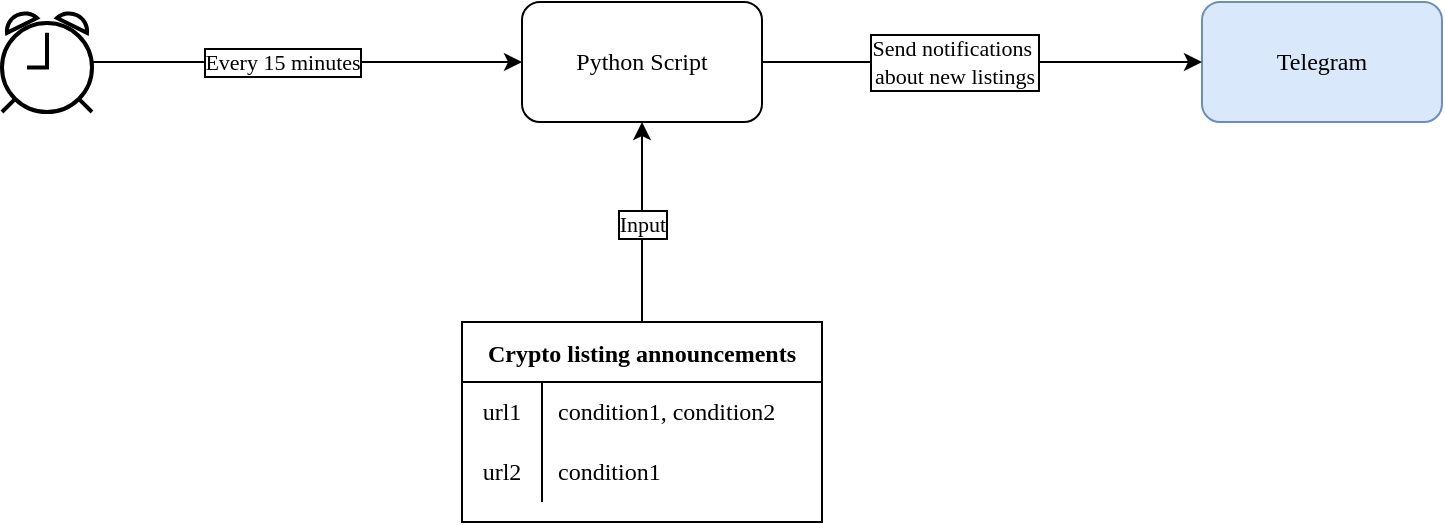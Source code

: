<mxfile version="19.0.3" type="device"><diagram id="drce8zAnuugPZrlzMIj-" name="high-level"><mxGraphModel dx="1459" dy="279" grid="1" gridSize="10" guides="1" tooltips="1" connect="1" arrows="1" fold="1" page="0" pageScale="1" pageWidth="827" pageHeight="1169" math="0" shadow="0"><root><mxCell id="0"/><mxCell id="1" parent="0"/><mxCell id="zYqMT0D_dRVWQmzVIuQa-1" value="&lt;font face=&quot;Comic Sans MS&quot;&gt;Telegram&lt;/font&gt;" style="rounded=1;whiteSpace=wrap;html=1;fillColor=#dae8fc;strokeColor=#6c8ebf;" vertex="1" parent="1"><mxGeometry x="310" y="510" width="120" height="60" as="geometry"/></mxCell><mxCell id="zYqMT0D_dRVWQmzVIuQa-17" style="edgeStyle=orthogonalEdgeStyle;rounded=0;orthogonalLoop=1;jettySize=auto;html=1;entryX=0.5;entryY=1;entryDx=0;entryDy=0;fontFamily=Comic Sans MS;" edge="1" parent="1" source="zYqMT0D_dRVWQmzVIuQa-2" target="zYqMT0D_dRVWQmzVIuQa-12"><mxGeometry relative="1" as="geometry"/></mxCell><mxCell id="zYqMT0D_dRVWQmzVIuQa-18" value="Input" style="edgeLabel;html=1;align=center;verticalAlign=middle;resizable=0;points=[];fontFamily=Comic Sans MS;labelBorderColor=default;" vertex="1" connectable="0" parent="zYqMT0D_dRVWQmzVIuQa-17"><mxGeometry x="-0.02" relative="1" as="geometry"><mxPoint as="offset"/></mxGeometry></mxCell><mxCell id="zYqMT0D_dRVWQmzVIuQa-2" value="Crypto listing announcements" style="shape=table;startSize=30;container=1;collapsible=0;childLayout=tableLayout;fixedRows=1;rowLines=0;fontStyle=1;fontFamily=Comic Sans MS;" vertex="1" parent="1"><mxGeometry x="-60" y="670" width="180" height="100" as="geometry"/></mxCell><mxCell id="zYqMT0D_dRVWQmzVIuQa-3" value="" style="shape=tableRow;horizontal=0;startSize=0;swimlaneHead=0;swimlaneBody=0;top=0;left=0;bottom=0;right=0;collapsible=0;dropTarget=0;fillColor=none;points=[[0,0.5],[1,0.5]];portConstraint=eastwest;fontFamily=Comic Sans MS;" vertex="1" parent="zYqMT0D_dRVWQmzVIuQa-2"><mxGeometry y="30" width="180" height="30" as="geometry"/></mxCell><mxCell id="zYqMT0D_dRVWQmzVIuQa-4" value="url1" style="shape=partialRectangle;html=1;whiteSpace=wrap;connectable=0;fillColor=none;top=0;left=0;bottom=0;right=0;overflow=hidden;pointerEvents=1;fontFamily=Comic Sans MS;" vertex="1" parent="zYqMT0D_dRVWQmzVIuQa-3"><mxGeometry width="40" height="30" as="geometry"><mxRectangle width="40" height="30" as="alternateBounds"/></mxGeometry></mxCell><mxCell id="zYqMT0D_dRVWQmzVIuQa-5" value="condition1, condition2" style="shape=partialRectangle;html=1;whiteSpace=wrap;connectable=0;fillColor=none;top=0;left=0;bottom=0;right=0;align=left;spacingLeft=6;overflow=hidden;fontFamily=Comic Sans MS;" vertex="1" parent="zYqMT0D_dRVWQmzVIuQa-3"><mxGeometry x="40" width="140" height="30" as="geometry"><mxRectangle width="140" height="30" as="alternateBounds"/></mxGeometry></mxCell><mxCell id="zYqMT0D_dRVWQmzVIuQa-6" value="" style="shape=tableRow;horizontal=0;startSize=0;swimlaneHead=0;swimlaneBody=0;top=0;left=0;bottom=0;right=0;collapsible=0;dropTarget=0;fillColor=none;points=[[0,0.5],[1,0.5]];portConstraint=eastwest;fontFamily=Comic Sans MS;" vertex="1" parent="zYqMT0D_dRVWQmzVIuQa-2"><mxGeometry y="60" width="180" height="30" as="geometry"/></mxCell><mxCell id="zYqMT0D_dRVWQmzVIuQa-7" value="url2" style="shape=partialRectangle;html=1;whiteSpace=wrap;connectable=0;fillColor=none;top=0;left=0;bottom=0;right=0;overflow=hidden;fontFamily=Comic Sans MS;" vertex="1" parent="zYqMT0D_dRVWQmzVIuQa-6"><mxGeometry width="40" height="30" as="geometry"><mxRectangle width="40" height="30" as="alternateBounds"/></mxGeometry></mxCell><mxCell id="zYqMT0D_dRVWQmzVIuQa-8" value="condition1" style="shape=partialRectangle;html=1;whiteSpace=wrap;connectable=0;fillColor=none;top=0;left=0;bottom=0;right=0;align=left;spacingLeft=6;overflow=hidden;fontFamily=Comic Sans MS;" vertex="1" parent="zYqMT0D_dRVWQmzVIuQa-6"><mxGeometry x="40" width="140" height="30" as="geometry"><mxRectangle width="140" height="30" as="alternateBounds"/></mxGeometry></mxCell><mxCell id="zYqMT0D_dRVWQmzVIuQa-16" style="edgeStyle=orthogonalEdgeStyle;rounded=0;orthogonalLoop=1;jettySize=auto;html=1;fontFamily=Comic Sans MS;" edge="1" parent="1" source="zYqMT0D_dRVWQmzVIuQa-12" target="zYqMT0D_dRVWQmzVIuQa-1"><mxGeometry relative="1" as="geometry"/></mxCell><mxCell id="zYqMT0D_dRVWQmzVIuQa-19" value="Send notifications&amp;nbsp;&lt;br&gt;about new listings" style="edgeLabel;html=1;align=center;verticalAlign=middle;resizable=0;points=[];fontFamily=Comic Sans MS;labelBorderColor=default;" vertex="1" connectable="0" parent="zYqMT0D_dRVWQmzVIuQa-16"><mxGeometry x="-0.126" relative="1" as="geometry"><mxPoint as="offset"/></mxGeometry></mxCell><mxCell id="zYqMT0D_dRVWQmzVIuQa-12" value="&lt;font face=&quot;Comic Sans MS&quot;&gt;Python Script&lt;/font&gt;" style="rounded=1;whiteSpace=wrap;html=1;" vertex="1" parent="1"><mxGeometry x="-30" y="510" width="120" height="60" as="geometry"/></mxCell><mxCell id="zYqMT0D_dRVWQmzVIuQa-14" style="edgeStyle=orthogonalEdgeStyle;rounded=0;orthogonalLoop=1;jettySize=auto;html=1;fontFamily=Comic Sans MS;" edge="1" parent="1" source="zYqMT0D_dRVWQmzVIuQa-13" target="zYqMT0D_dRVWQmzVIuQa-12"><mxGeometry relative="1" as="geometry"/></mxCell><mxCell id="zYqMT0D_dRVWQmzVIuQa-15" value="Every 15 minutes" style="edgeLabel;html=1;align=center;verticalAlign=middle;resizable=0;points=[];fontFamily=Comic Sans MS;labelBorderColor=default;" vertex="1" connectable="0" parent="zYqMT0D_dRVWQmzVIuQa-14"><mxGeometry x="-0.12" relative="1" as="geometry"><mxPoint as="offset"/></mxGeometry></mxCell><mxCell id="zYqMT0D_dRVWQmzVIuQa-13" value="" style="html=1;verticalLabelPosition=bottom;align=center;labelBackgroundColor=#ffffff;verticalAlign=top;strokeWidth=2;strokeColor=#000000;shadow=0;dashed=0;shape=mxgraph.ios7.icons.alarm_clock;fontFamily=Comic Sans MS;" vertex="1" parent="1"><mxGeometry x="-290" y="515" width="45" height="50" as="geometry"/></mxCell></root></mxGraphModel></diagram></mxfile>
